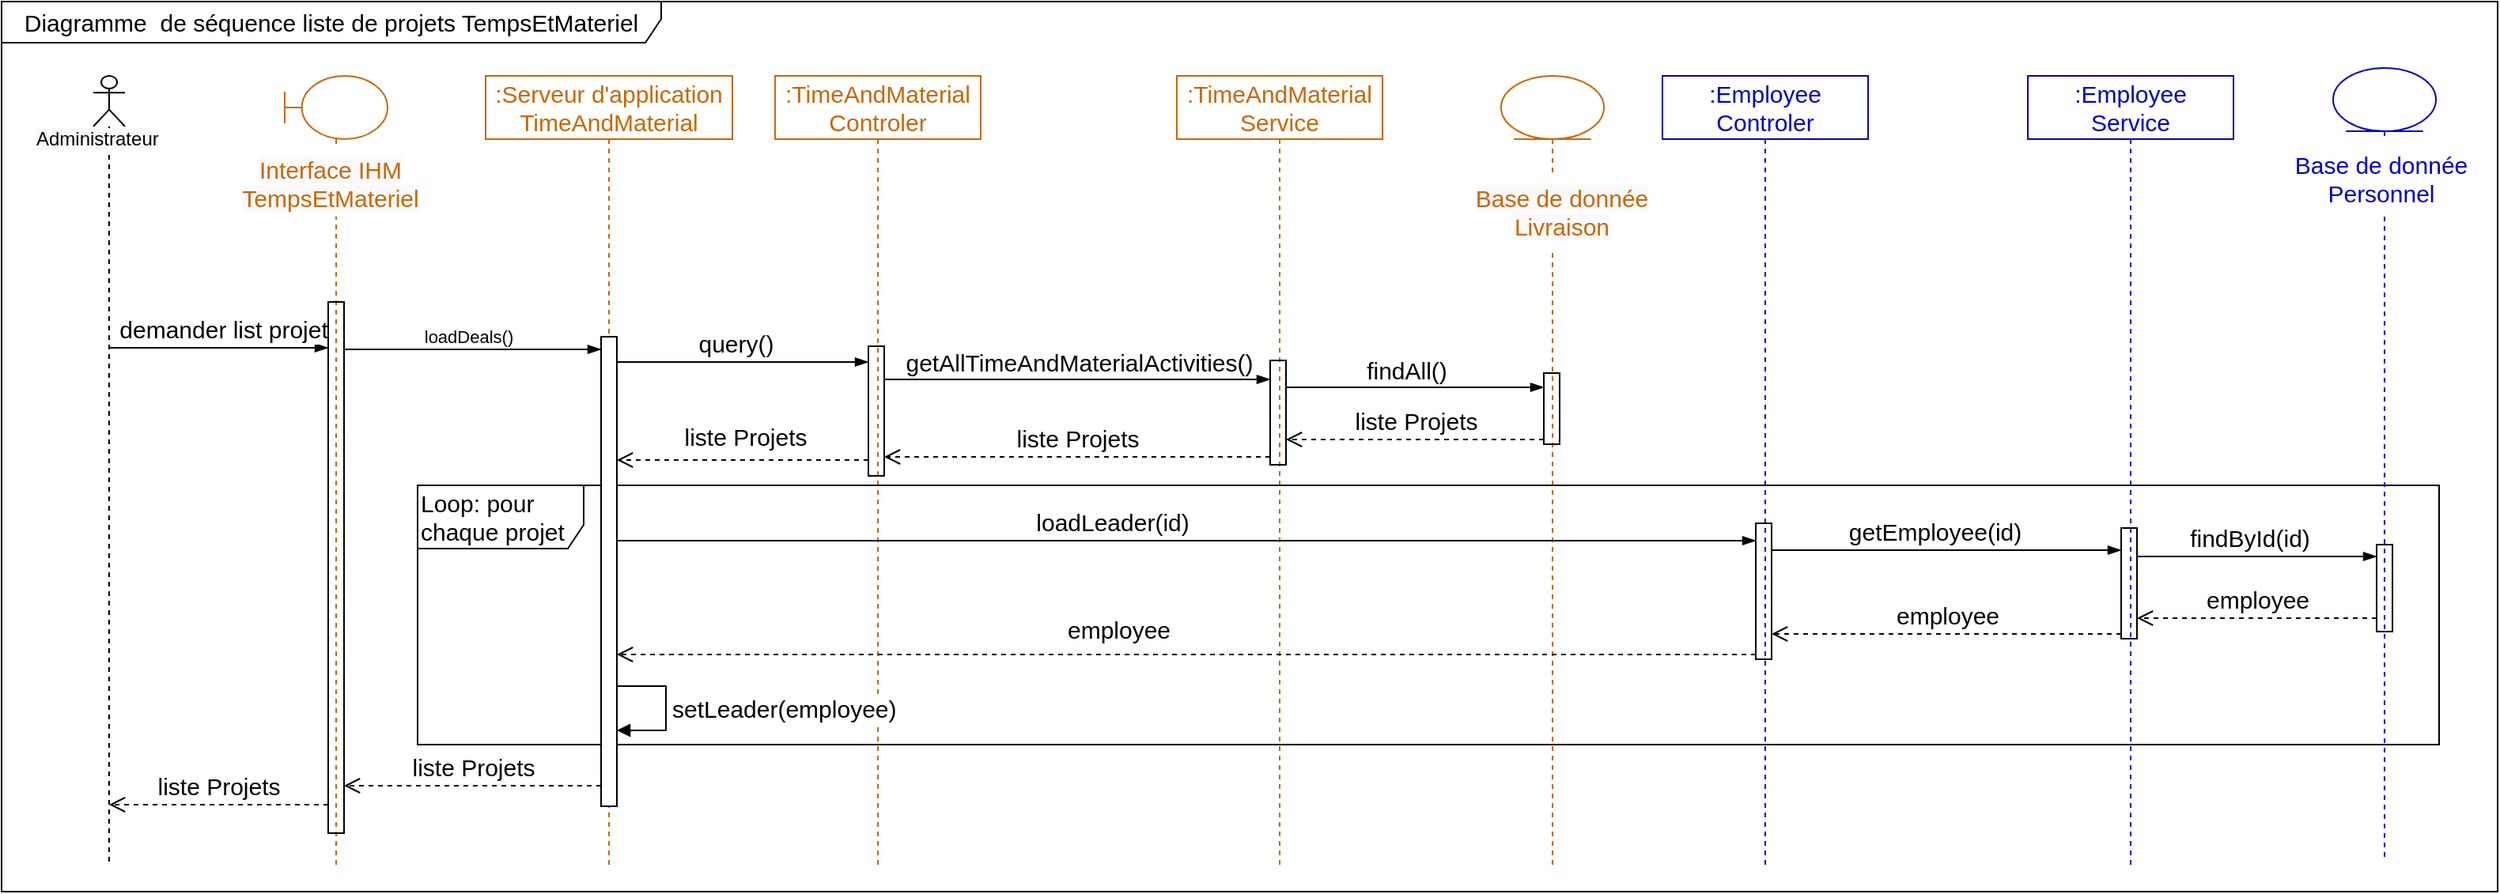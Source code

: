 <mxfile version="20.2.3" type="github">
  <diagram id="GG7RsVFY-ZaRTAt75dBU" name="Page-1">
    <mxGraphModel dx="1673" dy="934" grid="0" gridSize="10" guides="1" tooltips="1" connect="1" arrows="1" fold="1" page="1" pageScale="1" pageWidth="827" pageHeight="1169" math="0" shadow="0">
      <root>
        <mxCell id="0" />
        <mxCell id="1" parent="0" />
        <mxCell id="DRZjtDO21QbI87yVFXPy-7" value=":TimeAndMaterial&lt;br&gt;Controler" style="shape=umlLifeline;perimeter=lifelinePerimeter;whiteSpace=wrap;html=1;container=1;collapsible=0;recursiveResize=0;outlineConnect=0;rounded=0;shadow=0;glass=0;sketch=0;fillColor=none;fontSize=15;fontColor=#CC6600;strokeColor=#CC6600;" parent="1" vertex="1">
          <mxGeometry x="541" y="65" width="130" height="500" as="geometry" />
        </mxCell>
        <mxCell id="DRZjtDO21QbI87yVFXPy-24" value="" style="html=1;points=[];perimeter=orthogonalPerimeter;rounded=0;shadow=0;glass=0;sketch=0;fontSize=15;fillColor=none;" parent="DRZjtDO21QbI87yVFXPy-7" vertex="1">
          <mxGeometry x="59" y="171" width="10" height="82" as="geometry" />
        </mxCell>
        <mxCell id="DRZjtDO21QbI87yVFXPy-2" value="" style="shape=umlLifeline;participant=umlActor;perimeter=lifelinePerimeter;whiteSpace=wrap;html=1;container=1;collapsible=0;recursiveResize=0;verticalAlign=top;spacingTop=36;outlineConnect=0;fillColor=none;size=32;sketch=0;shadow=0;rounded=0;glass=0;" parent="1" vertex="1">
          <mxGeometry x="110" y="65" width="20" height="500" as="geometry" />
        </mxCell>
        <mxCell id="DRZjtDO21QbI87yVFXPy-3" value="&lt;span style=&quot;color: rgb(0, 0, 0); font-family: Helvetica; font-size: 12px; font-style: normal; font-variant-ligatures: normal; font-variant-caps: normal; font-weight: 400; letter-spacing: normal; orphans: 2; text-align: center; text-indent: 0px; text-transform: none; widows: 2; word-spacing: 0px; -webkit-text-stroke-width: 0px; background-color: rgb(248, 249, 250); text-decoration-thickness: initial; text-decoration-style: initial; text-decoration-color: initial; float: none; display: inline !important;&quot;&gt;Administrateur&lt;/span&gt;" style="text;whiteSpace=wrap;html=1;" parent="1" vertex="1">
          <mxGeometry x="72" y="91" width="105" height="36" as="geometry" />
        </mxCell>
        <mxCell id="DRZjtDO21QbI87yVFXPy-8" value=":TimeAndMaterial&lt;br&gt;Service" style="shape=umlLifeline;perimeter=lifelinePerimeter;whiteSpace=wrap;html=1;container=1;collapsible=0;recursiveResize=0;outlineConnect=0;rounded=0;shadow=0;glass=0;sketch=0;fillColor=none;fontSize=15;fontColor=#CC6600;strokeColor=#CC6600;" parent="1" vertex="1">
          <mxGeometry x="795" y="65" width="130" height="500" as="geometry" />
        </mxCell>
        <mxCell id="DRZjtDO21QbI87yVFXPy-27" value="" style="html=1;points=[];perimeter=orthogonalPerimeter;rounded=0;shadow=0;glass=0;sketch=0;fontSize=15;fillColor=none;" parent="DRZjtDO21QbI87yVFXPy-8" vertex="1">
          <mxGeometry x="59" y="180" width="10" height="66" as="geometry" />
        </mxCell>
        <mxCell id="DRZjtDO21QbI87yVFXPy-10" value="" style="shape=umlLifeline;participant=umlEntity;perimeter=lifelinePerimeter;whiteSpace=wrap;html=1;container=1;collapsible=0;recursiveResize=0;verticalAlign=top;spacingTop=36;outlineConnect=0;rounded=0;shadow=0;glass=0;sketch=0;fontSize=15;fillColor=none;fontColor=#CC6600;strokeColor=#CC6600;" parent="1" vertex="1">
          <mxGeometry x="1000" y="65" width="65" height="500" as="geometry" />
        </mxCell>
        <mxCell id="DRZjtDO21QbI87yVFXPy-29" value="" style="html=1;points=[];perimeter=orthogonalPerimeter;rounded=0;shadow=0;glass=0;sketch=0;fontSize=15;fillColor=none;" parent="DRZjtDO21QbI87yVFXPy-10" vertex="1">
          <mxGeometry x="27" y="188" width="10" height="45" as="geometry" />
        </mxCell>
        <mxCell id="DRZjtDO21QbI87yVFXPy-11" value="&lt;span style=&quot;font-family: Helvetica; font-size: 15px; font-style: normal; font-variant-ligatures: normal; font-variant-caps: normal; font-weight: 400; letter-spacing: normal; orphans: 2; text-indent: 0px; text-transform: none; widows: 2; word-spacing: 0px; -webkit-text-stroke-width: 0px; background-color: rgb(248, 249, 250); text-decoration-thickness: initial; text-decoration-style: initial; text-decoration-color: initial; float: none; display: inline !important;&quot;&gt;Base de donnée&lt;br&gt;Livraison&lt;br&gt;&lt;/span&gt;" style="text;whiteSpace=wrap;html=1;fontSize=15;align=center;fillColor=default;fontColor=#CC6600;" parent="DRZjtDO21QbI87yVFXPy-10" vertex="1">
          <mxGeometry x="-21" y="62" width="119" height="48" as="geometry" />
        </mxCell>
        <mxCell id="DRZjtDO21QbI87yVFXPy-12" value="" style="shape=umlLifeline;participant=umlBoundary;perimeter=lifelinePerimeter;whiteSpace=wrap;html=1;container=1;collapsible=0;recursiveResize=0;verticalAlign=top;spacingTop=36;outlineConnect=0;rounded=0;shadow=0;glass=0;sketch=0;fontSize=15;fillColor=none;fontColor=#CC6600;strokeColor=#CC6600;" parent="1" vertex="1">
          <mxGeometry x="231" y="65" width="65" height="500" as="geometry" />
        </mxCell>
        <mxCell id="DRZjtDO21QbI87yVFXPy-13" value="&lt;span style=&quot;font-family: Helvetica; font-size: 15px; font-style: normal; font-variant-ligatures: normal; font-variant-caps: normal; font-weight: 400; letter-spacing: normal; orphans: 2; text-indent: 0px; text-transform: none; widows: 2; word-spacing: 0px; -webkit-text-stroke-width: 0px; background-color: rgb(248, 249, 250); text-decoration-thickness: initial; text-decoration-style: initial; text-decoration-color: initial; float: none; display: inline !important;&quot;&gt;Interface IHM&lt;/span&gt;&lt;br style=&quot;font-family: Helvetica; font-size: 15px; font-style: normal; font-variant-ligatures: normal; font-variant-caps: normal; font-weight: 400; letter-spacing: normal; orphans: 2; text-indent: 0px; text-transform: none; widows: 2; word-spacing: 0px; -webkit-text-stroke-width: 0px; background-color: rgb(248, 249, 250); text-decoration-thickness: initial; text-decoration-style: initial; text-decoration-color: initial;&quot;&gt;&lt;span style=&quot;font-family: Helvetica; font-size: 15px; font-style: normal; font-variant-ligatures: normal; font-variant-caps: normal; font-weight: 400; letter-spacing: normal; orphans: 2; text-indent: 0px; text-transform: none; widows: 2; word-spacing: 0px; -webkit-text-stroke-width: 0px; background-color: rgb(248, 249, 250); text-decoration-thickness: initial; text-decoration-style: initial; text-decoration-color: initial; float: none; display: inline !important;&quot;&gt;TempsEtMateriel&lt;/span&gt;" style="text;whiteSpace=wrap;html=1;fontSize=15;align=center;fillColor=default;fontColor=#CC6600;" parent="DRZjtDO21QbI87yVFXPy-12" vertex="1">
          <mxGeometry x="-32" y="44" width="122" height="45" as="geometry" />
        </mxCell>
        <mxCell id="DRZjtDO21QbI87yVFXPy-21" value="" style="html=1;points=[];perimeter=orthogonalPerimeter;rounded=0;shadow=0;glass=0;sketch=0;fontSize=15;fillColor=none;" parent="DRZjtDO21QbI87yVFXPy-12" vertex="1">
          <mxGeometry x="27.5" y="143" width="10" height="336" as="geometry" />
        </mxCell>
        <mxCell id="DRZjtDO21QbI87yVFXPy-14" value=":Employee&lt;br&gt;Controler" style="shape=umlLifeline;perimeter=lifelinePerimeter;whiteSpace=wrap;html=1;container=1;collapsible=0;recursiveResize=0;outlineConnect=0;rounded=0;shadow=0;glass=0;sketch=0;fillColor=none;fontSize=15;strokeColor=#0000CC;fontColor=#0000CC;" parent="1" vertex="1">
          <mxGeometry x="1102" y="65" width="130" height="500" as="geometry" />
        </mxCell>
        <mxCell id="DRZjtDO21QbI87yVFXPy-41" value="" style="html=1;points=[];perimeter=orthogonalPerimeter;rounded=0;shadow=0;glass=0;sketch=0;fontSize=15;fillColor=none;" parent="DRZjtDO21QbI87yVFXPy-14" vertex="1">
          <mxGeometry x="59" y="283" width="10" height="86" as="geometry" />
        </mxCell>
        <mxCell id="DRZjtDO21QbI87yVFXPy-16" value="" style="shape=umlLifeline;participant=umlEntity;perimeter=lifelinePerimeter;whiteSpace=wrap;html=1;container=1;collapsible=0;recursiveResize=0;verticalAlign=top;spacingTop=36;outlineConnect=0;rounded=0;shadow=0;glass=0;sketch=0;fontSize=15;fillColor=none;strokeColor=#0000CC;" parent="1" vertex="1">
          <mxGeometry x="1526" y="60" width="65" height="500" as="geometry" />
        </mxCell>
        <mxCell id="DRZjtDO21QbI87yVFXPy-17" value="Base de donnée&lt;br&gt;Personnel" style="text;whiteSpace=wrap;html=1;fontSize=15;align=center;fillColor=default;fontColor=#0000CC;" parent="DRZjtDO21QbI87yVFXPy-16" vertex="1">
          <mxGeometry x="-33" y="46" width="127" height="48" as="geometry" />
        </mxCell>
        <mxCell id="DRZjtDO21QbI87yVFXPy-46" value="" style="html=1;points=[];perimeter=orthogonalPerimeter;rounded=0;shadow=0;glass=0;sketch=0;fontSize=15;fillColor=none;" parent="DRZjtDO21QbI87yVFXPy-16" vertex="1">
          <mxGeometry x="27.5" y="301.5" width="10" height="55" as="geometry" />
        </mxCell>
        <mxCell id="DRZjtDO21QbI87yVFXPy-15" value=":Employee&lt;br&gt;Service" style="shape=umlLifeline;perimeter=lifelinePerimeter;whiteSpace=wrap;html=1;container=1;collapsible=0;recursiveResize=0;outlineConnect=0;rounded=0;shadow=0;glass=0;sketch=0;fillColor=none;fontSize=15;strokeColor=#0000CC;fontColor=#0000CC;" parent="1" vertex="1">
          <mxGeometry x="1333" y="65" width="130" height="500" as="geometry" />
        </mxCell>
        <mxCell id="DRZjtDO21QbI87yVFXPy-43" value="" style="html=1;points=[];perimeter=orthogonalPerimeter;rounded=0;shadow=0;glass=0;sketch=0;fontSize=15;fillColor=none;" parent="DRZjtDO21QbI87yVFXPy-15" vertex="1">
          <mxGeometry x="59" y="286" width="10" height="70" as="geometry" />
        </mxCell>
        <mxCell id="DRZjtDO21QbI87yVFXPy-18" value="" style="edgeStyle=elbowEdgeStyle;fontSize=12;html=1;endArrow=blockThin;endFill=1;rounded=0;" parent="1" source="DRZjtDO21QbI87yVFXPy-2" target="DRZjtDO21QbI87yVFXPy-21" edge="1">
          <mxGeometry width="160" relative="1" as="geometry">
            <mxPoint x="628" y="319" as="sourcePoint" />
            <mxPoint x="788" y="319" as="targetPoint" />
            <Array as="points">
              <mxPoint x="190" y="237" />
              <mxPoint x="171" y="210" />
            </Array>
          </mxGeometry>
        </mxCell>
        <mxCell id="DRZjtDO21QbI87yVFXPy-19" value="demander list projet" style="edgeLabel;html=1;align=center;verticalAlign=middle;resizable=0;points=[];fontSize=15;" parent="DRZjtDO21QbI87yVFXPy-18" vertex="1" connectable="0">
          <mxGeometry x="-0.395" relative="1" as="geometry">
            <mxPoint x="30" y="-12" as="offset" />
          </mxGeometry>
        </mxCell>
        <mxCell id="DRZjtDO21QbI87yVFXPy-23" value="" style="edgeStyle=elbowEdgeStyle;fontSize=12;html=1;endArrow=blockThin;endFill=1;rounded=0;" parent="1" source="kpgrijez0biBoFg0Qp2z-3" target="DRZjtDO21QbI87yVFXPy-24" edge="1">
          <mxGeometry width="160" relative="1" as="geometry">
            <mxPoint x="532" y="186" as="sourcePoint" />
            <mxPoint x="637" y="392" as="targetPoint" />
            <Array as="points">
              <mxPoint x="561" y="246" />
              <mxPoint x="444" y="240" />
              <mxPoint x="426" y="253" />
            </Array>
          </mxGeometry>
        </mxCell>
        <mxCell id="DRZjtDO21QbI87yVFXPy-25" value="query()" style="edgeLabel;html=1;align=center;verticalAlign=middle;resizable=0;points=[];fontSize=15;" parent="DRZjtDO21QbI87yVFXPy-23" vertex="1" connectable="0">
          <mxGeometry x="-0.219" y="3" relative="1" as="geometry">
            <mxPoint x="13" y="-9" as="offset" />
          </mxGeometry>
        </mxCell>
        <mxCell id="DRZjtDO21QbI87yVFXPy-26" value="" style="edgeStyle=elbowEdgeStyle;fontSize=12;html=1;endArrow=blockThin;endFill=1;rounded=0;" parent="1" source="DRZjtDO21QbI87yVFXPy-24" target="DRZjtDO21QbI87yVFXPy-27" edge="1">
          <mxGeometry width="160" relative="1" as="geometry">
            <mxPoint x="394" y="304" as="sourcePoint" />
            <mxPoint x="554" y="304" as="targetPoint" />
            <Array as="points">
              <mxPoint x="753" y="257" />
              <mxPoint x="602" y="242" />
              <mxPoint x="527" y="271" />
            </Array>
          </mxGeometry>
        </mxCell>
        <mxCell id="DRZjtDO21QbI87yVFXPy-28" value="getAllTimeAndMaterialActivities()" style="edgeLabel;html=1;align=center;verticalAlign=middle;resizable=0;points=[];fontSize=15;" parent="DRZjtDO21QbI87yVFXPy-26" vertex="1" connectable="0">
          <mxGeometry x="0.124" relative="1" as="geometry">
            <mxPoint x="-14" y="-11" as="offset" />
          </mxGeometry>
        </mxCell>
        <mxCell id="DRZjtDO21QbI87yVFXPy-30" value="" style="edgeStyle=elbowEdgeStyle;fontSize=12;html=1;endArrow=blockThin;endFill=1;rounded=0;" parent="1" source="DRZjtDO21QbI87yVFXPy-27" target="DRZjtDO21QbI87yVFXPy-29" edge="1">
          <mxGeometry width="160" relative="1" as="geometry">
            <mxPoint x="474" y="304" as="sourcePoint" />
            <mxPoint x="634" y="304" as="targetPoint" />
            <Array as="points">
              <mxPoint x="869" y="262" />
              <mxPoint x="766" y="267" />
            </Array>
          </mxGeometry>
        </mxCell>
        <mxCell id="DRZjtDO21QbI87yVFXPy-31" value="findAll()" style="edgeLabel;html=1;align=center;verticalAlign=middle;resizable=0;points=[];fontSize=15;" parent="DRZjtDO21QbI87yVFXPy-30" vertex="1" connectable="0">
          <mxGeometry x="-0.356" y="2" relative="1" as="geometry">
            <mxPoint x="23" y="-9" as="offset" />
          </mxGeometry>
        </mxCell>
        <mxCell id="DRZjtDO21QbI87yVFXPy-32" value="liste Projets" style="html=1;verticalAlign=bottom;endArrow=open;dashed=1;endSize=8;rounded=0;fontSize=15;" parent="1" edge="1" target="DRZjtDO21QbI87yVFXPy-27" source="DRZjtDO21QbI87yVFXPy-29">
          <mxGeometry relative="1" as="geometry">
            <mxPoint x="806" y="291" as="sourcePoint" />
            <mxPoint x="668" y="291" as="targetPoint" />
            <Array as="points">
              <mxPoint x="948" y="295" />
            </Array>
          </mxGeometry>
        </mxCell>
        <mxCell id="DRZjtDO21QbI87yVFXPy-33" value="liste Projets" style="html=1;verticalAlign=bottom;endArrow=open;dashed=1;endSize=8;rounded=0;fontSize=15;" parent="1" edge="1" target="DRZjtDO21QbI87yVFXPy-24" source="DRZjtDO21QbI87yVFXPy-27">
          <mxGeometry relative="1" as="geometry">
            <mxPoint x="658" y="296" as="sourcePoint" />
            <mxPoint x="477" y="296" as="targetPoint" />
            <Array as="points">
              <mxPoint x="758" y="306" />
            </Array>
          </mxGeometry>
        </mxCell>
        <mxCell id="DRZjtDO21QbI87yVFXPy-34" value="liste Projets" style="html=1;verticalAlign=bottom;endArrow=open;dashed=1;endSize=8;rounded=0;fontSize=15;" parent="1" source="DRZjtDO21QbI87yVFXPy-24" target="kpgrijez0biBoFg0Qp2z-3" edge="1">
          <mxGeometry x="-0.019" y="-3" relative="1" as="geometry">
            <mxPoint x="479" y="308" as="sourcePoint" />
            <mxPoint x="298" y="308" as="targetPoint" />
            <Array as="points">
              <mxPoint x="446" y="308" />
            </Array>
            <mxPoint as="offset" />
          </mxGeometry>
        </mxCell>
        <mxCell id="DRZjtDO21QbI87yVFXPy-38" value="" style="edgeStyle=elbowEdgeStyle;fontSize=12;html=1;endArrow=blockThin;endFill=1;rounded=0;" parent="1" source="kpgrijez0biBoFg0Qp2z-3" target="DRZjtDO21QbI87yVFXPy-41" edge="1">
          <mxGeometry width="160" relative="1" as="geometry">
            <mxPoint x="312" y="359" as="sourcePoint" />
            <mxPoint x="985.5" y="359" as="targetPoint" />
            <Array as="points">
              <mxPoint x="873" y="359" />
            </Array>
          </mxGeometry>
        </mxCell>
        <mxCell id="DRZjtDO21QbI87yVFXPy-39" value="loadLeader(id)" style="edgeLabel;html=1;align=center;verticalAlign=middle;resizable=0;points=[];fontSize=15;" parent="DRZjtDO21QbI87yVFXPy-38" vertex="1" connectable="0">
          <mxGeometry x="-0.256" y="-3" relative="1" as="geometry">
            <mxPoint x="45" y="-15" as="offset" />
          </mxGeometry>
        </mxCell>
        <mxCell id="DRZjtDO21QbI87yVFXPy-42" value="" style="fontSize=12;html=1;endArrow=blockThin;endFill=1;rounded=0;" parent="1" source="DRZjtDO21QbI87yVFXPy-41" target="DRZjtDO21QbI87yVFXPy-43" edge="1">
          <mxGeometry width="160" relative="1" as="geometry">
            <mxPoint x="917" y="338" as="sourcePoint" />
            <mxPoint x="1077" y="338" as="targetPoint" />
            <Array as="points">
              <mxPoint x="1263" y="365" />
            </Array>
          </mxGeometry>
        </mxCell>
        <mxCell id="DRZjtDO21QbI87yVFXPy-45" value="getEmployee(id)" style="edgeLabel;html=1;align=center;verticalAlign=middle;resizable=0;points=[];fontSize=15;" parent="DRZjtDO21QbI87yVFXPy-42" vertex="1" connectable="0">
          <mxGeometry x="-0.254" y="1" relative="1" as="geometry">
            <mxPoint x="20" y="-11" as="offset" />
          </mxGeometry>
        </mxCell>
        <mxCell id="DRZjtDO21QbI87yVFXPy-47" value="" style="edgeStyle=elbowEdgeStyle;fontSize=12;html=1;endArrow=blockThin;endFill=1;rounded=0;" parent="1" source="DRZjtDO21QbI87yVFXPy-43" target="DRZjtDO21QbI87yVFXPy-46" edge="1">
          <mxGeometry width="160" relative="1" as="geometry">
            <mxPoint x="1065" y="345" as="sourcePoint" />
            <mxPoint x="1225" y="345" as="targetPoint" />
            <Array as="points">
              <mxPoint x="1442" y="369" />
              <mxPoint x="1334" y="358" />
            </Array>
          </mxGeometry>
        </mxCell>
        <mxCell id="DRZjtDO21QbI87yVFXPy-48" value="findById(id)" style="edgeLabel;html=1;align=center;verticalAlign=middle;resizable=0;points=[];fontSize=15;" parent="DRZjtDO21QbI87yVFXPy-47" vertex="1" connectable="0">
          <mxGeometry x="-0.269" y="1" relative="1" as="geometry">
            <mxPoint x="15" y="-11" as="offset" />
          </mxGeometry>
        </mxCell>
        <mxCell id="DRZjtDO21QbI87yVFXPy-49" value="employee" style="html=1;verticalAlign=bottom;endArrow=open;dashed=1;endSize=8;rounded=0;fontSize=15;" parent="1" source="DRZjtDO21QbI87yVFXPy-46" target="DRZjtDO21QbI87yVFXPy-43" edge="1">
          <mxGeometry relative="1" as="geometry">
            <mxPoint x="1511" y="409" as="sourcePoint" />
            <mxPoint x="1221" y="411" as="targetPoint" />
            <Array as="points">
              <mxPoint x="1449" y="408" />
            </Array>
          </mxGeometry>
        </mxCell>
        <mxCell id="DRZjtDO21QbI87yVFXPy-50" value="employee" style="html=1;verticalAlign=bottom;endArrow=open;dashed=1;endSize=8;rounded=0;fontSize=15;" parent="1" edge="1" target="DRZjtDO21QbI87yVFXPy-41" source="DRZjtDO21QbI87yVFXPy-43">
          <mxGeometry relative="1" as="geometry">
            <mxPoint x="1158" y="420" as="sourcePoint" />
            <mxPoint x="991" y="420" as="targetPoint" />
            <Array as="points">
              <mxPoint x="1237" y="418" />
            </Array>
          </mxGeometry>
        </mxCell>
        <mxCell id="DRZjtDO21QbI87yVFXPy-51" value="employee" style="html=1;verticalAlign=bottom;endArrow=open;dashed=1;endSize=8;rounded=0;fontSize=15;startArrow=none;" parent="1" source="DRZjtDO21QbI87yVFXPy-41" target="kpgrijez0biBoFg0Qp2z-3" edge="1">
          <mxGeometry x="0.121" y="-4" relative="1" as="geometry">
            <mxPoint x="981" y="430.0" as="sourcePoint" />
            <mxPoint x="312" y="345.509" as="targetPoint" />
            <Array as="points">
              <mxPoint x="964" y="431" />
            </Array>
            <mxPoint as="offset" />
          </mxGeometry>
        </mxCell>
        <mxCell id="DRZjtDO21QbI87yVFXPy-54" value="liste Projets" style="html=1;verticalAlign=bottom;endArrow=open;dashed=1;endSize=8;rounded=0;fontSize=15;" parent="1" edge="1" target="DRZjtDO21QbI87yVFXPy-2" source="DRZjtDO21QbI87yVFXPy-21">
          <mxGeometry relative="1" as="geometry">
            <mxPoint x="302.0" y="510" as="sourcePoint" />
            <mxPoint x="118.074" y="510" as="targetPoint" />
            <Array as="points">
              <mxPoint x="221" y="526" />
            </Array>
          </mxGeometry>
        </mxCell>
        <mxCell id="DRZjtDO21QbI87yVFXPy-37" value="Loop: pour &lt;br&gt;chaque&amp;nbsp;&lt;span style=&quot;background-color: initial; text-align: center;&quot;&gt;projet&lt;/span&gt;" style="shape=umlFrame;whiteSpace=wrap;html=1;rounded=0;shadow=0;glass=0;sketch=0;fontSize=15;fillColor=none;width=105;height=40;align=left;" parent="1" vertex="1">
          <mxGeometry x="315" y="324" width="1278" height="164" as="geometry" />
        </mxCell>
        <mxCell id="DRZjtDO21QbI87yVFXPy-56" value="Diagramme&amp;nbsp; de séquence liste de projets TempsEtMateriel" style="shape=umlFrame;whiteSpace=wrap;html=1;rounded=0;shadow=0;glass=0;sketch=0;fontSize=15;fillColor=none;width=417;height=26;" parent="1" vertex="1">
          <mxGeometry x="52" y="18" width="1578" height="563" as="geometry" />
        </mxCell>
        <mxCell id="kpgrijez0biBoFg0Qp2z-1" value=":Serveur d&#39;application&lt;br&gt;TimeAndMaterial" style="shape=umlLifeline;perimeter=lifelinePerimeter;whiteSpace=wrap;html=1;container=1;collapsible=0;recursiveResize=0;outlineConnect=0;rounded=0;shadow=0;glass=0;sketch=0;fillColor=none;fontSize=15;fontColor=#CC6600;strokeColor=#CC6600;" vertex="1" parent="1">
          <mxGeometry x="358" y="65" width="156" height="500" as="geometry" />
        </mxCell>
        <mxCell id="kpgrijez0biBoFg0Qp2z-3" value="" style="html=1;points=[];perimeter=orthogonalPerimeter;" vertex="1" parent="kpgrijez0biBoFg0Qp2z-1">
          <mxGeometry x="73" y="165" width="10" height="297" as="geometry" />
        </mxCell>
        <mxCell id="DRZjtDO21QbI87yVFXPy-53" value="setLeader(employee)" style="edgeStyle=orthogonalEdgeStyle;html=1;align=left;spacingLeft=2;endArrow=block;rounded=0;fontSize=15;" parent="kpgrijez0biBoFg0Qp2z-1" source="kpgrijez0biBoFg0Qp2z-3" edge="1" target="kpgrijez0biBoFg0Qp2z-3">
          <mxGeometry relative="1" as="geometry">
            <mxPoint x="-59" y="370" as="sourcePoint" />
            <Array as="points">
              <mxPoint x="114" y="386" />
              <mxPoint x="114" y="414" />
            </Array>
            <mxPoint x="-46" y="401" as="targetPoint" />
          </mxGeometry>
        </mxCell>
        <mxCell id="kpgrijez0biBoFg0Qp2z-4" value="" style="fontSize=12;html=1;endArrow=blockThin;endFill=1;rounded=0;" edge="1" parent="1" source="DRZjtDO21QbI87yVFXPy-21" target="kpgrijez0biBoFg0Qp2z-3">
          <mxGeometry width="160" relative="1" as="geometry">
            <mxPoint x="294" y="256" as="sourcePoint" />
            <mxPoint x="599" y="366" as="targetPoint" />
            <Array as="points">
              <mxPoint x="382" y="238" />
            </Array>
          </mxGeometry>
        </mxCell>
        <mxCell id="kpgrijez0biBoFg0Qp2z-5" value="loadDeals()" style="edgeLabel;html=1;align=center;verticalAlign=middle;resizable=0;points=[];" vertex="1" connectable="0" parent="kpgrijez0biBoFg0Qp2z-4">
          <mxGeometry x="-0.006" y="-3" relative="1" as="geometry">
            <mxPoint x="-3" y="-11" as="offset" />
          </mxGeometry>
        </mxCell>
        <mxCell id="kpgrijez0biBoFg0Qp2z-6" value="&lt;span style=&quot;font-size: 15px;&quot;&gt;liste Projets&lt;/span&gt;" style="html=1;verticalAlign=bottom;endArrow=open;dashed=1;endSize=8;rounded=0;" edge="1" parent="1" source="kpgrijez0biBoFg0Qp2z-3" target="DRZjtDO21QbI87yVFXPy-21">
          <mxGeometry relative="1" as="geometry">
            <mxPoint x="518" y="428" as="sourcePoint" />
            <mxPoint x="438" y="428" as="targetPoint" />
            <Array as="points">
              <mxPoint x="373" y="514" />
            </Array>
          </mxGeometry>
        </mxCell>
      </root>
    </mxGraphModel>
  </diagram>
</mxfile>
